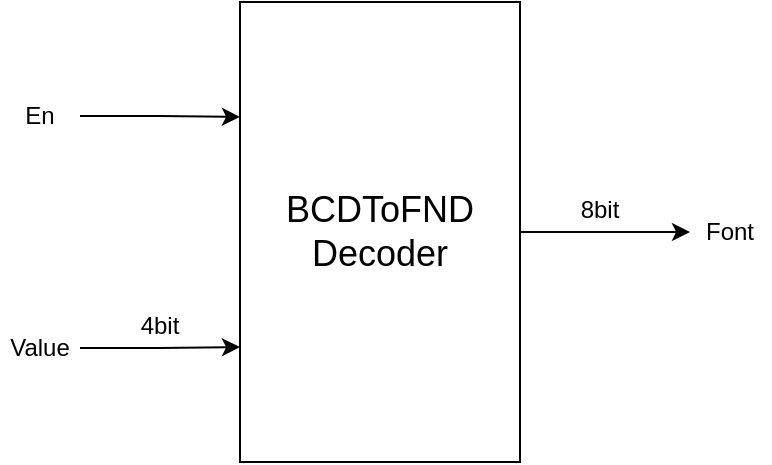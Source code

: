 <mxfile version="13.9.9" type="device"><diagram id="k7UZntfZIiaaQkZuZSUo" name="페이지-1"><mxGraphModel dx="788" dy="813" grid="0" gridSize="10" guides="1" tooltips="1" connect="1" arrows="1" fold="1" page="1" pageScale="1" pageWidth="1169" pageHeight="827" math="0" shadow="0"><root><mxCell id="0"/><mxCell id="1" parent="0"/><mxCell id="ojRCr7EInxJCiENwRkH4-1" value="&lt;font style=&quot;font-size: 18px&quot;&gt;BCDToFND&lt;br&gt;Decoder&lt;/font&gt;" style="rounded=0;whiteSpace=wrap;html=1;" vertex="1" parent="1"><mxGeometry x="320" y="201" width="140" height="230" as="geometry"/></mxCell><mxCell id="ojRCr7EInxJCiENwRkH4-5" style="edgeStyle=orthogonalEdgeStyle;rounded=0;orthogonalLoop=1;jettySize=auto;html=1;entryX=0;entryY=0.25;entryDx=0;entryDy=0;" edge="1" parent="1" source="ojRCr7EInxJCiENwRkH4-2" target="ojRCr7EInxJCiENwRkH4-1"><mxGeometry relative="1" as="geometry"/></mxCell><mxCell id="ojRCr7EInxJCiENwRkH4-2" value="En" style="text;html=1;strokeColor=none;fillColor=none;align=center;verticalAlign=middle;whiteSpace=wrap;rounded=0;" vertex="1" parent="1"><mxGeometry x="200" y="248" width="40" height="20" as="geometry"/></mxCell><mxCell id="ojRCr7EInxJCiENwRkH4-6" style="edgeStyle=orthogonalEdgeStyle;rounded=0;orthogonalLoop=1;jettySize=auto;html=1;entryX=0;entryY=0.75;entryDx=0;entryDy=0;" edge="1" parent="1" source="ojRCr7EInxJCiENwRkH4-3" target="ojRCr7EInxJCiENwRkH4-1"><mxGeometry relative="1" as="geometry"/></mxCell><mxCell id="ojRCr7EInxJCiENwRkH4-3" value="Value" style="text;html=1;strokeColor=none;fillColor=none;align=center;verticalAlign=middle;whiteSpace=wrap;rounded=0;" vertex="1" parent="1"><mxGeometry x="200" y="364" width="40" height="20" as="geometry"/></mxCell><mxCell id="ojRCr7EInxJCiENwRkH4-7" style="edgeStyle=orthogonalEdgeStyle;rounded=0;orthogonalLoop=1;jettySize=auto;html=1;startArrow=classic;startFill=1;endArrow=none;endFill=0;" edge="1" parent="1" source="ojRCr7EInxJCiENwRkH4-4" target="ojRCr7EInxJCiENwRkH4-1"><mxGeometry relative="1" as="geometry"/></mxCell><mxCell id="ojRCr7EInxJCiENwRkH4-4" value="Font" style="text;html=1;strokeColor=none;fillColor=none;align=center;verticalAlign=middle;whiteSpace=wrap;rounded=0;" vertex="1" parent="1"><mxGeometry x="545" y="306" width="40" height="20" as="geometry"/></mxCell><mxCell id="ojRCr7EInxJCiENwRkH4-9" value="4bit" style="text;html=1;strokeColor=none;fillColor=none;align=center;verticalAlign=middle;whiteSpace=wrap;rounded=0;" vertex="1" parent="1"><mxGeometry x="260" y="353" width="40" height="20" as="geometry"/></mxCell><mxCell id="ojRCr7EInxJCiENwRkH4-10" value="8bit" style="text;html=1;strokeColor=none;fillColor=none;align=center;verticalAlign=middle;whiteSpace=wrap;rounded=0;" vertex="1" parent="1"><mxGeometry x="480" y="295" width="40" height="20" as="geometry"/></mxCell></root></mxGraphModel></diagram></mxfile>